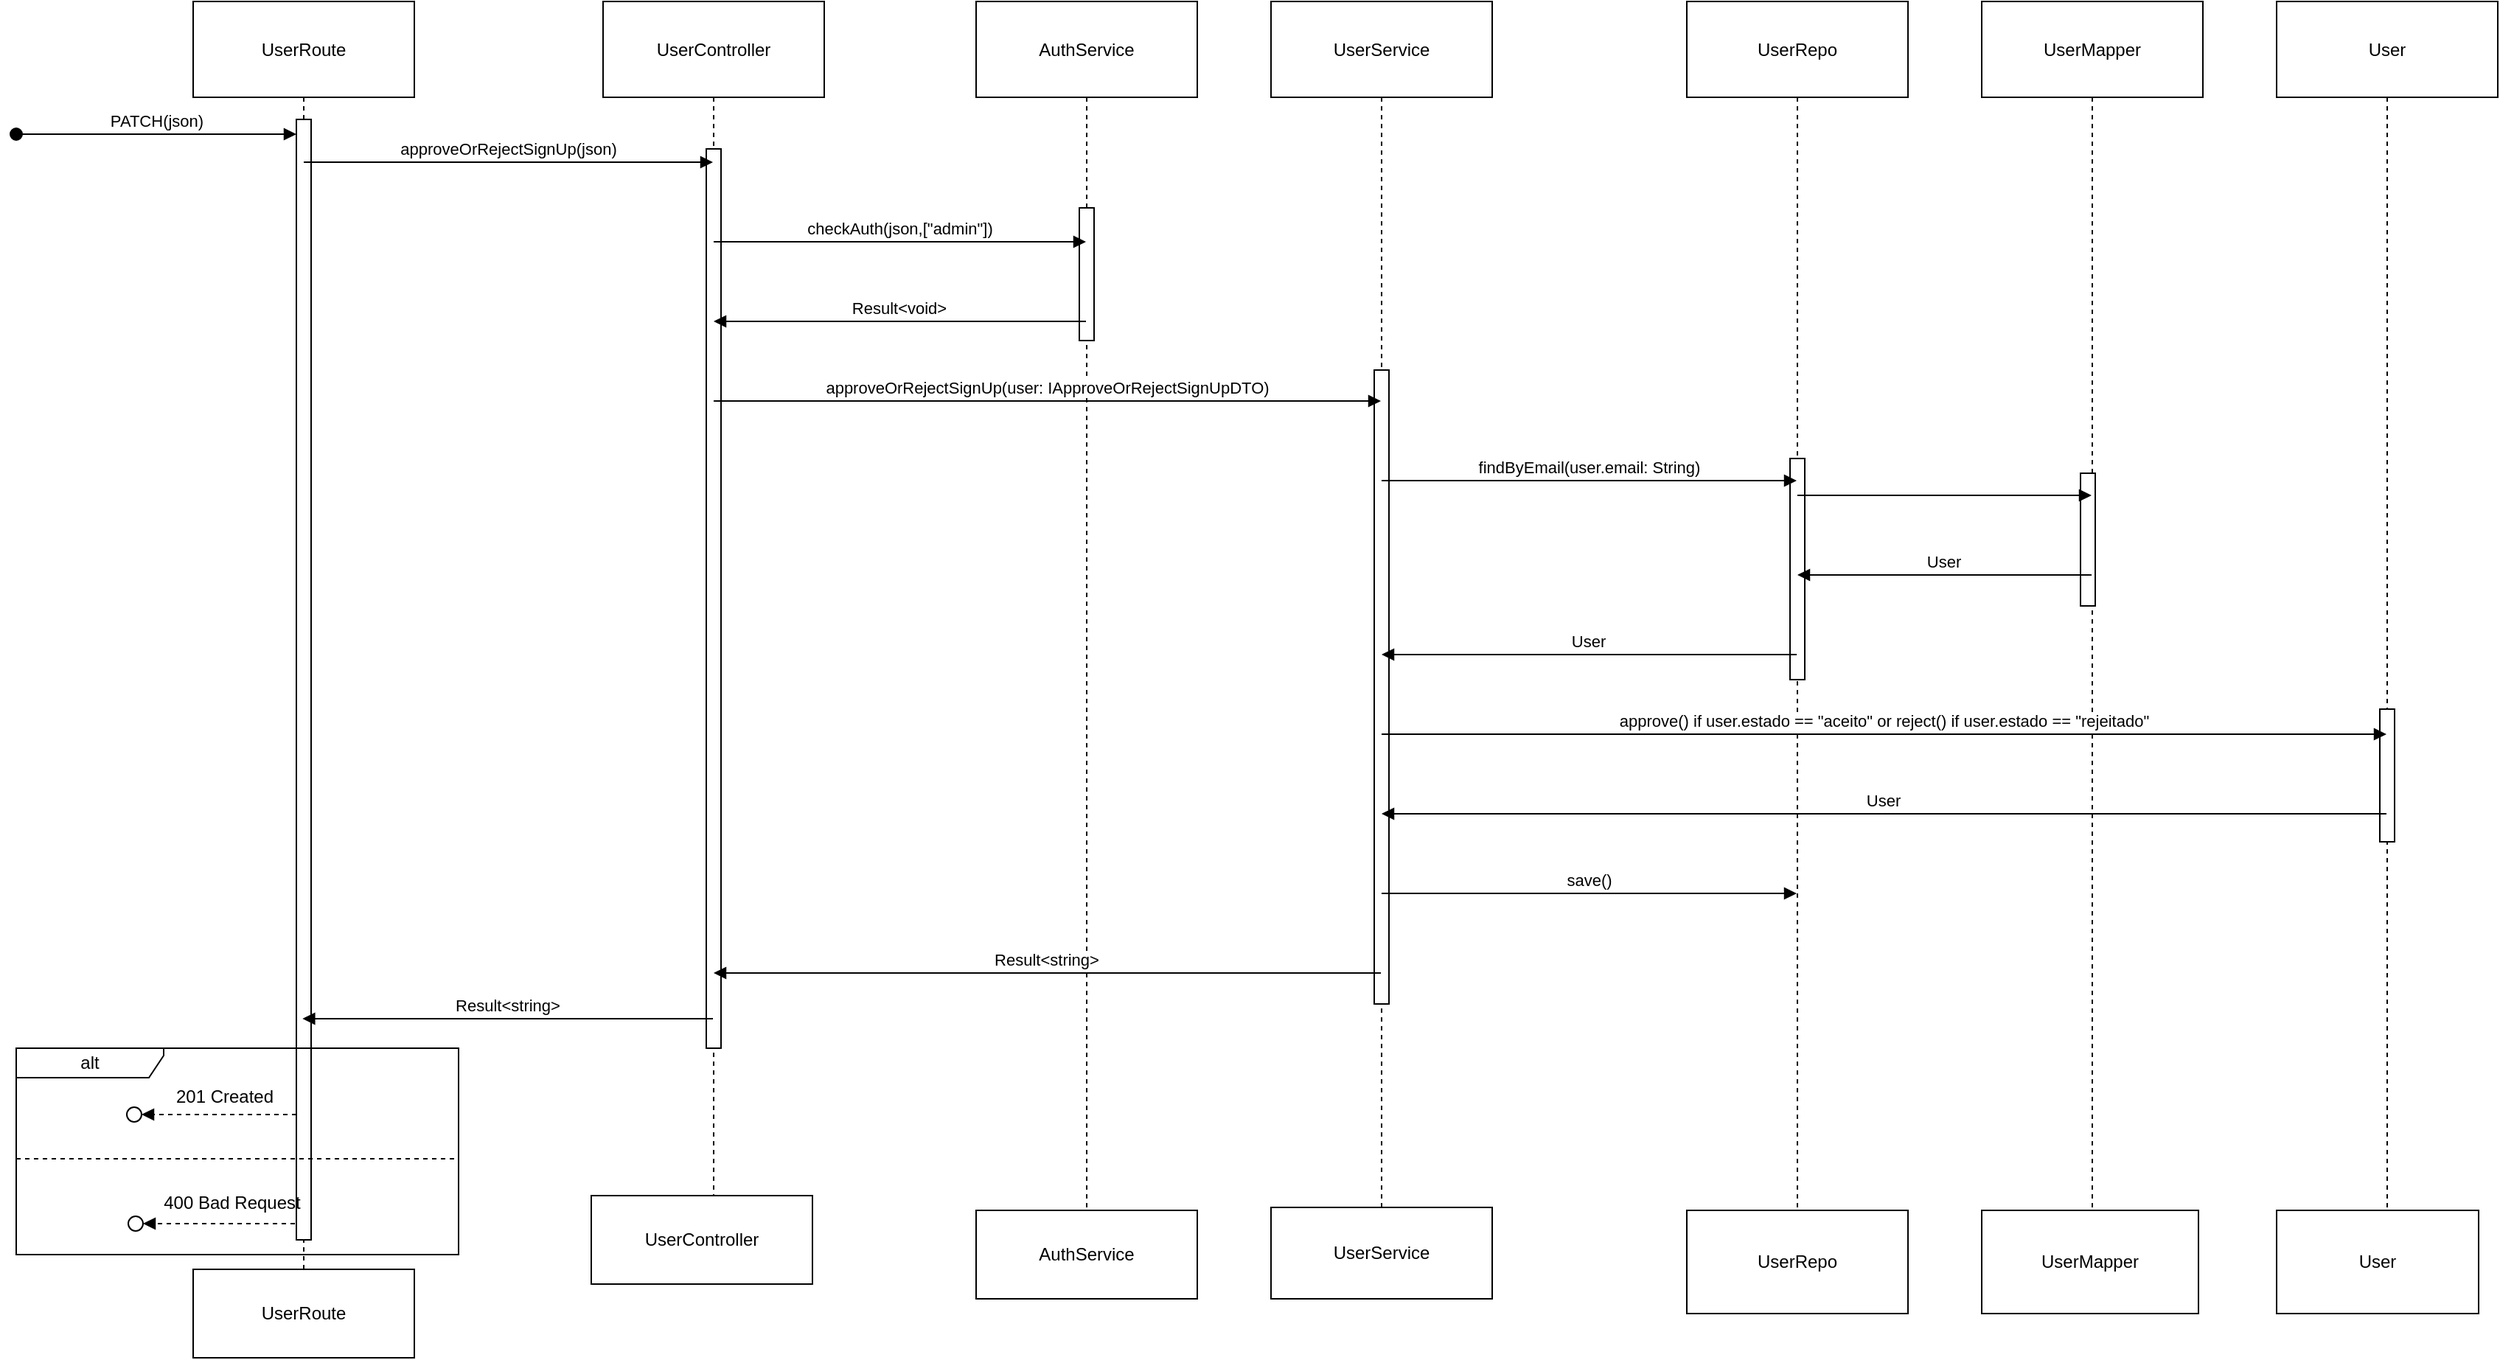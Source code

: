 <mxfile version="22.1.16" type="device">
  <diagram name="Página-1" id="r4mbhVPTDWbey-j9Cxd_">
    <mxGraphModel dx="4140" dy="1923" grid="1" gridSize="10" guides="1" tooltips="1" connect="1" arrows="1" fold="1" page="1" pageScale="1" pageWidth="827" pageHeight="1169" math="0" shadow="0">
      <root>
        <mxCell id="0" />
        <mxCell id="1" parent="0" />
        <mxCell id="G10zAKaPC6h3bYu0PMV_-60" value="UserRoute" style="shape=umlLifeline;perimeter=lifelinePerimeter;whiteSpace=wrap;container=1;dropTarget=0;collapsible=0;recursiveResize=0;outlineConnect=0;portConstraint=eastwest;newEdgeStyle={&quot;edgeStyle&quot;:&quot;elbowEdgeStyle&quot;,&quot;elbow&quot;:&quot;vertical&quot;,&quot;curved&quot;:0,&quot;rounded&quot;:0};size=65;" vertex="1" parent="1">
          <mxGeometry x="180" y="30" width="150" height="900" as="geometry" />
        </mxCell>
        <mxCell id="G10zAKaPC6h3bYu0PMV_-97" value="" style="html=1;points=[[0,0,0,0,5],[0,1,0,0,-5],[1,0,0,0,5],[1,1,0,0,-5]];perimeter=orthogonalPerimeter;outlineConnect=0;targetShapes=umlLifeline;portConstraint=eastwest;newEdgeStyle={&quot;curved&quot;:0,&quot;rounded&quot;:0};" vertex="1" parent="G10zAKaPC6h3bYu0PMV_-60">
          <mxGeometry x="70" y="80" width="10" height="760" as="geometry" />
        </mxCell>
        <mxCell id="G10zAKaPC6h3bYu0PMV_-61" value="UserController" style="shape=umlLifeline;perimeter=lifelinePerimeter;whiteSpace=wrap;container=1;dropTarget=0;collapsible=0;recursiveResize=0;outlineConnect=0;portConstraint=eastwest;newEdgeStyle={&quot;edgeStyle&quot;:&quot;elbowEdgeStyle&quot;,&quot;elbow&quot;:&quot;vertical&quot;,&quot;curved&quot;:0,&quot;rounded&quot;:0};size=65;" vertex="1" parent="1">
          <mxGeometry x="458" y="30" width="150" height="860" as="geometry" />
        </mxCell>
        <mxCell id="G10zAKaPC6h3bYu0PMV_-96" value="" style="html=1;points=[[0,0,0,0,5],[0,1,0,0,-5],[1,0,0,0,5],[1,1,0,0,-5]];perimeter=orthogonalPerimeter;outlineConnect=0;targetShapes=umlLifeline;portConstraint=eastwest;newEdgeStyle={&quot;curved&quot;:0,&quot;rounded&quot;:0};" vertex="1" parent="G10zAKaPC6h3bYu0PMV_-61">
          <mxGeometry x="70" y="100" width="10" height="610" as="geometry" />
        </mxCell>
        <mxCell id="G10zAKaPC6h3bYu0PMV_-62" value="AuthService" style="shape=umlLifeline;perimeter=lifelinePerimeter;whiteSpace=wrap;container=1;dropTarget=0;collapsible=0;recursiveResize=0;outlineConnect=0;portConstraint=eastwest;newEdgeStyle={&quot;edgeStyle&quot;:&quot;elbowEdgeStyle&quot;,&quot;elbow&quot;:&quot;vertical&quot;,&quot;curved&quot;:0,&quot;rounded&quot;:0};size=65;" vertex="1" parent="1">
          <mxGeometry x="711" y="30" width="150" height="860" as="geometry" />
        </mxCell>
        <mxCell id="G10zAKaPC6h3bYu0PMV_-98" value="" style="html=1;points=[[0,0,0,0,5],[0,1,0,0,-5],[1,0,0,0,5],[1,1,0,0,-5]];perimeter=orthogonalPerimeter;outlineConnect=0;targetShapes=umlLifeline;portConstraint=eastwest;newEdgeStyle={&quot;curved&quot;:0,&quot;rounded&quot;:0};" vertex="1" parent="G10zAKaPC6h3bYu0PMV_-62">
          <mxGeometry x="70" y="140" width="10" height="90" as="geometry" />
        </mxCell>
        <mxCell id="G10zAKaPC6h3bYu0PMV_-63" value="UserService" style="shape=umlLifeline;perimeter=lifelinePerimeter;whiteSpace=wrap;container=1;dropTarget=0;collapsible=0;recursiveResize=0;outlineConnect=0;portConstraint=eastwest;newEdgeStyle={&quot;edgeStyle&quot;:&quot;elbowEdgeStyle&quot;,&quot;elbow&quot;:&quot;vertical&quot;,&quot;curved&quot;:0,&quot;rounded&quot;:0};size=65;" vertex="1" parent="1">
          <mxGeometry x="911" y="30" width="150" height="880" as="geometry" />
        </mxCell>
        <mxCell id="G10zAKaPC6h3bYu0PMV_-99" value="" style="html=1;points=[[0,0,0,0,5],[0,1,0,0,-5],[1,0,0,0,5],[1,1,0,0,-5]];perimeter=orthogonalPerimeter;outlineConnect=0;targetShapes=umlLifeline;portConstraint=eastwest;newEdgeStyle={&quot;curved&quot;:0,&quot;rounded&quot;:0};" vertex="1" parent="G10zAKaPC6h3bYu0PMV_-63">
          <mxGeometry x="70" y="250" width="10" height="430" as="geometry" />
        </mxCell>
        <mxCell id="G10zAKaPC6h3bYu0PMV_-64" value="UserRepo" style="shape=umlLifeline;perimeter=lifelinePerimeter;whiteSpace=wrap;container=1;dropTarget=0;collapsible=0;recursiveResize=0;outlineConnect=0;portConstraint=eastwest;newEdgeStyle={&quot;edgeStyle&quot;:&quot;elbowEdgeStyle&quot;,&quot;elbow&quot;:&quot;vertical&quot;,&quot;curved&quot;:0,&quot;rounded&quot;:0};size=65;" vertex="1" parent="1">
          <mxGeometry x="1193" y="30" width="150" height="870" as="geometry" />
        </mxCell>
        <mxCell id="G10zAKaPC6h3bYu0PMV_-100" value="" style="html=1;points=[[0,0,0,0,5],[0,1,0,0,-5],[1,0,0,0,5],[1,1,0,0,-5]];perimeter=orthogonalPerimeter;outlineConnect=0;targetShapes=umlLifeline;portConstraint=eastwest;newEdgeStyle={&quot;curved&quot;:0,&quot;rounded&quot;:0};" vertex="1" parent="G10zAKaPC6h3bYu0PMV_-64">
          <mxGeometry x="70" y="310" width="10" height="150" as="geometry" />
        </mxCell>
        <mxCell id="G10zAKaPC6h3bYu0PMV_-65" value="UserMapper" style="shape=umlLifeline;perimeter=lifelinePerimeter;whiteSpace=wrap;container=1;dropTarget=0;collapsible=0;recursiveResize=0;outlineConnect=0;portConstraint=eastwest;newEdgeStyle={&quot;edgeStyle&quot;:&quot;elbowEdgeStyle&quot;,&quot;elbow&quot;:&quot;vertical&quot;,&quot;curved&quot;:0,&quot;rounded&quot;:0};size=65;" vertex="1" parent="1">
          <mxGeometry x="1393" y="30" width="150" height="880" as="geometry" />
        </mxCell>
        <mxCell id="G10zAKaPC6h3bYu0PMV_-101" value="" style="html=1;points=[[0,0,0,0,5],[0,1,0,0,-5],[1,0,0,0,5],[1,1,0,0,-5]];perimeter=orthogonalPerimeter;outlineConnect=0;targetShapes=umlLifeline;portConstraint=eastwest;newEdgeStyle={&quot;curved&quot;:0,&quot;rounded&quot;:0};" vertex="1" parent="G10zAKaPC6h3bYu0PMV_-65">
          <mxGeometry x="67" y="320" width="10" height="90" as="geometry" />
        </mxCell>
        <mxCell id="G10zAKaPC6h3bYu0PMV_-66" value="User" style="shape=umlLifeline;perimeter=lifelinePerimeter;whiteSpace=wrap;container=1;dropTarget=0;collapsible=0;recursiveResize=0;outlineConnect=0;portConstraint=eastwest;newEdgeStyle={&quot;edgeStyle&quot;:&quot;elbowEdgeStyle&quot;,&quot;elbow&quot;:&quot;vertical&quot;,&quot;curved&quot;:0,&quot;rounded&quot;:0};size=65;" vertex="1" parent="1">
          <mxGeometry x="1593" y="30" width="150" height="840" as="geometry" />
        </mxCell>
        <mxCell id="G10zAKaPC6h3bYu0PMV_-102" value="" style="html=1;points=[[0,0,0,0,5],[0,1,0,0,-5],[1,0,0,0,5],[1,1,0,0,-5]];perimeter=orthogonalPerimeter;outlineConnect=0;targetShapes=umlLifeline;portConstraint=eastwest;newEdgeStyle={&quot;curved&quot;:0,&quot;rounded&quot;:0};" vertex="1" parent="G10zAKaPC6h3bYu0PMV_-66">
          <mxGeometry x="70" y="480" width="10" height="90" as="geometry" />
        </mxCell>
        <mxCell id="G10zAKaPC6h3bYu0PMV_-67" value="approveOrRejectSignUp(json)" style="verticalAlign=bottom;endArrow=block;edgeStyle=elbowEdgeStyle;elbow=vertical;curved=0;rounded=0;" edge="1" parent="1" source="G10zAKaPC6h3bYu0PMV_-60" target="G10zAKaPC6h3bYu0PMV_-61">
          <mxGeometry relative="1" as="geometry">
            <Array as="points">
              <mxPoint x="404" y="139" />
            </Array>
          </mxGeometry>
        </mxCell>
        <mxCell id="G10zAKaPC6h3bYu0PMV_-68" value="checkAuth(json,[&quot;admin&quot;])" style="verticalAlign=bottom;endArrow=block;edgeStyle=elbowEdgeStyle;elbow=vertical;curved=0;rounded=0;" edge="1" parent="1" source="G10zAKaPC6h3bYu0PMV_-61" target="G10zAKaPC6h3bYu0PMV_-62">
          <mxGeometry relative="1" as="geometry">
            <Array as="points">
              <mxPoint x="670" y="193" />
            </Array>
          </mxGeometry>
        </mxCell>
        <mxCell id="G10zAKaPC6h3bYu0PMV_-69" value="Result&lt;void&gt;" style="verticalAlign=bottom;endArrow=block;edgeStyle=elbowEdgeStyle;elbow=vertical;curved=0;rounded=0;" edge="1" parent="1" source="G10zAKaPC6h3bYu0PMV_-62" target="G10zAKaPC6h3bYu0PMV_-61">
          <mxGeometry relative="1" as="geometry">
            <Array as="points">
              <mxPoint x="670" y="247" />
            </Array>
          </mxGeometry>
        </mxCell>
        <mxCell id="G10zAKaPC6h3bYu0PMV_-70" value="approveOrRejectSignUp(user: IApproveOrRejectSignUpDTO)" style="verticalAlign=bottom;endArrow=block;edgeStyle=elbowEdgeStyle;elbow=vertical;curved=0;rounded=0;" edge="1" parent="1" source="G10zAKaPC6h3bYu0PMV_-61" target="G10zAKaPC6h3bYu0PMV_-63">
          <mxGeometry relative="1" as="geometry">
            <Array as="points">
              <mxPoint x="770" y="301" />
            </Array>
          </mxGeometry>
        </mxCell>
        <mxCell id="G10zAKaPC6h3bYu0PMV_-71" value="findByEmail(user.email: String)" style="verticalAlign=bottom;endArrow=block;edgeStyle=elbowEdgeStyle;elbow=vertical;curved=0;rounded=0;" edge="1" parent="1" source="G10zAKaPC6h3bYu0PMV_-63" target="G10zAKaPC6h3bYu0PMV_-64">
          <mxGeometry relative="1" as="geometry">
            <Array as="points">
              <mxPoint x="1137" y="355" />
            </Array>
          </mxGeometry>
        </mxCell>
        <mxCell id="G10zAKaPC6h3bYu0PMV_-72" value="" style="verticalAlign=bottom;endArrow=block;edgeStyle=elbowEdgeStyle;elbow=vertical;curved=0;rounded=0;" edge="1" parent="1" source="G10zAKaPC6h3bYu0PMV_-64" target="G10zAKaPC6h3bYu0PMV_-65">
          <mxGeometry relative="1" as="geometry">
            <Array as="points">
              <mxPoint x="1378" y="365" />
            </Array>
          </mxGeometry>
        </mxCell>
        <mxCell id="G10zAKaPC6h3bYu0PMV_-73" value="User" style="verticalAlign=bottom;endArrow=block;edgeStyle=elbowEdgeStyle;elbow=vertical;curved=0;rounded=0;" edge="1" parent="1" source="G10zAKaPC6h3bYu0PMV_-65" target="G10zAKaPC6h3bYu0PMV_-64">
          <mxGeometry relative="1" as="geometry">
            <Array as="points">
              <mxPoint x="1378" y="419" />
            </Array>
          </mxGeometry>
        </mxCell>
        <mxCell id="G10zAKaPC6h3bYu0PMV_-74" value="User" style="verticalAlign=bottom;endArrow=block;edgeStyle=elbowEdgeStyle;elbow=vertical;curved=0;rounded=0;" edge="1" parent="1" source="G10zAKaPC6h3bYu0PMV_-64" target="G10zAKaPC6h3bYu0PMV_-63">
          <mxGeometry relative="1" as="geometry">
            <Array as="points">
              <mxPoint x="1137" y="473" />
            </Array>
          </mxGeometry>
        </mxCell>
        <mxCell id="G10zAKaPC6h3bYu0PMV_-75" value="approve() if user.estado == &quot;aceito&quot; or reject() if user.estado == &quot;rejeitado&quot;" style="verticalAlign=bottom;endArrow=block;edgeStyle=elbowEdgeStyle;elbow=vertical;curved=0;rounded=0;" edge="1" parent="1" source="G10zAKaPC6h3bYu0PMV_-63" target="G10zAKaPC6h3bYu0PMV_-66">
          <mxGeometry relative="1" as="geometry">
            <Array as="points">
              <mxPoint x="1337" y="527" />
            </Array>
          </mxGeometry>
        </mxCell>
        <mxCell id="G10zAKaPC6h3bYu0PMV_-76" value="User" style="verticalAlign=bottom;endArrow=block;edgeStyle=elbowEdgeStyle;elbow=vertical;curved=0;rounded=0;" edge="1" parent="1" source="G10zAKaPC6h3bYu0PMV_-66" target="G10zAKaPC6h3bYu0PMV_-63">
          <mxGeometry relative="1" as="geometry">
            <Array as="points">
              <mxPoint x="1337" y="581" />
            </Array>
          </mxGeometry>
        </mxCell>
        <mxCell id="G10zAKaPC6h3bYu0PMV_-77" value="save()" style="verticalAlign=bottom;endArrow=block;edgeStyle=elbowEdgeStyle;elbow=vertical;curved=0;rounded=0;" edge="1" parent="1" source="G10zAKaPC6h3bYu0PMV_-63" target="G10zAKaPC6h3bYu0PMV_-64">
          <mxGeometry relative="1" as="geometry">
            <Array as="points">
              <mxPoint x="1137" y="635" />
            </Array>
          </mxGeometry>
        </mxCell>
        <mxCell id="G10zAKaPC6h3bYu0PMV_-78" value="Result&lt;string&gt;" style="verticalAlign=bottom;endArrow=block;edgeStyle=elbowEdgeStyle;elbow=vertical;curved=0;rounded=0;" edge="1" parent="1" source="G10zAKaPC6h3bYu0PMV_-63" target="G10zAKaPC6h3bYu0PMV_-61">
          <mxGeometry relative="1" as="geometry">
            <Array as="points">
              <mxPoint x="770" y="689" />
            </Array>
          </mxGeometry>
        </mxCell>
        <mxCell id="G10zAKaPC6h3bYu0PMV_-79" value="Result&lt;string&gt;" style="verticalAlign=bottom;endArrow=block;edgeStyle=elbowEdgeStyle;elbow=vertical;curved=0;rounded=0;" edge="1" parent="1">
          <mxGeometry relative="1" as="geometry">
            <Array as="points">
              <mxPoint x="404" y="720" />
            </Array>
            <mxPoint x="532.5" y="720" as="sourcePoint" />
            <mxPoint x="254.167" y="720" as="targetPoint" />
          </mxGeometry>
        </mxCell>
        <mxCell id="G10zAKaPC6h3bYu0PMV_-80" value="UserRoute" style="shape=umlLifeline;perimeter=lifelinePerimeter;whiteSpace=wrap;container=1;dropTarget=0;collapsible=0;recursiveResize=0;outlineConnect=0;portConstraint=eastwest;newEdgeStyle={&quot;edgeStyle&quot;:&quot;elbowEdgeStyle&quot;,&quot;elbow&quot;:&quot;vertical&quot;,&quot;curved&quot;:0,&quot;rounded&quot;:0};size=65;" vertex="1" parent="1">
          <mxGeometry x="180" y="890" width="150" height="60" as="geometry" />
        </mxCell>
        <mxCell id="G10zAKaPC6h3bYu0PMV_-81" value="UserController" style="shape=umlLifeline;perimeter=lifelinePerimeter;whiteSpace=wrap;container=1;dropTarget=0;collapsible=0;recursiveResize=0;outlineConnect=0;portConstraint=eastwest;newEdgeStyle={&quot;edgeStyle&quot;:&quot;elbowEdgeStyle&quot;,&quot;elbow&quot;:&quot;vertical&quot;,&quot;curved&quot;:0,&quot;rounded&quot;:0};size=65;" vertex="1" parent="1">
          <mxGeometry x="450" y="840" width="150" height="60" as="geometry" />
        </mxCell>
        <mxCell id="G10zAKaPC6h3bYu0PMV_-82" value="AuthService" style="shape=umlLifeline;perimeter=lifelinePerimeter;whiteSpace=wrap;container=1;dropTarget=0;collapsible=0;recursiveResize=0;outlineConnect=0;portConstraint=eastwest;newEdgeStyle={&quot;edgeStyle&quot;:&quot;elbowEdgeStyle&quot;,&quot;elbow&quot;:&quot;vertical&quot;,&quot;curved&quot;:0,&quot;rounded&quot;:0};size=60;" vertex="1" parent="1">
          <mxGeometry x="711" y="850" width="150" height="60" as="geometry" />
        </mxCell>
        <mxCell id="G10zAKaPC6h3bYu0PMV_-83" value="UserService" style="shape=umlLifeline;perimeter=lifelinePerimeter;whiteSpace=wrap;container=1;dropTarget=0;collapsible=0;recursiveResize=0;outlineConnect=0;portConstraint=eastwest;newEdgeStyle={&quot;edgeStyle&quot;:&quot;elbowEdgeStyle&quot;,&quot;elbow&quot;:&quot;vertical&quot;,&quot;curved&quot;:0,&quot;rounded&quot;:0};size=65;" vertex="1" parent="1">
          <mxGeometry x="911" y="848" width="150" height="62" as="geometry" />
        </mxCell>
        <mxCell id="G10zAKaPC6h3bYu0PMV_-84" value="UserRepo" style="shape=umlLifeline;perimeter=lifelinePerimeter;whiteSpace=wrap;container=1;dropTarget=0;collapsible=0;recursiveResize=0;outlineConnect=0;portConstraint=eastwest;newEdgeStyle={&quot;edgeStyle&quot;:&quot;elbowEdgeStyle&quot;,&quot;elbow&quot;:&quot;vertical&quot;,&quot;curved&quot;:0,&quot;rounded&quot;:0};size=70;" vertex="1" parent="1">
          <mxGeometry x="1193" y="850" width="150" height="70" as="geometry" />
        </mxCell>
        <mxCell id="G10zAKaPC6h3bYu0PMV_-85" value="UserMapper" style="shape=umlLifeline;perimeter=lifelinePerimeter;whiteSpace=wrap;container=1;dropTarget=0;collapsible=0;recursiveResize=0;outlineConnect=0;portConstraint=eastwest;newEdgeStyle={&quot;edgeStyle&quot;:&quot;elbowEdgeStyle&quot;,&quot;elbow&quot;:&quot;vertical&quot;,&quot;curved&quot;:0,&quot;rounded&quot;:0};size=70;" vertex="1" parent="1">
          <mxGeometry x="1393" y="850" width="147" height="70" as="geometry" />
        </mxCell>
        <mxCell id="G10zAKaPC6h3bYu0PMV_-86" value="User" style="shape=umlLifeline;perimeter=lifelinePerimeter;whiteSpace=wrap;container=1;dropTarget=0;collapsible=0;recursiveResize=0;outlineConnect=0;portConstraint=eastwest;newEdgeStyle={&quot;edgeStyle&quot;:&quot;elbowEdgeStyle&quot;,&quot;elbow&quot;:&quot;vertical&quot;,&quot;curved&quot;:0,&quot;rounded&quot;:0};size=70;" vertex="1" parent="1">
          <mxGeometry x="1593" y="850" width="137" height="70" as="geometry" />
        </mxCell>
        <mxCell id="G10zAKaPC6h3bYu0PMV_-87" value="PATCH(json)" style="html=1;verticalAlign=bottom;startArrow=oval;startFill=1;endArrow=block;startSize=8;curved=0;rounded=0;" edge="1" parent="1">
          <mxGeometry x="-0.003" width="60" relative="1" as="geometry">
            <mxPoint x="60" y="120" as="sourcePoint" />
            <mxPoint x="250" y="120" as="targetPoint" />
            <mxPoint as="offset" />
          </mxGeometry>
        </mxCell>
        <mxCell id="G10zAKaPC6h3bYu0PMV_-88" value="" style="ellipse;html=1;" vertex="1" parent="1">
          <mxGeometry x="135" y="780" width="10" height="10" as="geometry" />
        </mxCell>
        <mxCell id="G10zAKaPC6h3bYu0PMV_-89" value="" style="html=1;verticalAlign=bottom;labelBackgroundColor=none;endArrow=block;endFill=1;dashed=1;rounded=0;entryX=1;entryY=0.5;entryDx=0;entryDy=0;" edge="1" parent="1" target="G10zAKaPC6h3bYu0PMV_-88">
          <mxGeometry width="160" relative="1" as="geometry">
            <mxPoint x="250" y="785" as="sourcePoint" />
            <mxPoint x="518" y="825" as="targetPoint" />
          </mxGeometry>
        </mxCell>
        <mxCell id="G10zAKaPC6h3bYu0PMV_-90" value="201 Created" style="text;html=1;align=center;verticalAlign=middle;resizable=0;points=[];autosize=1;strokeColor=none;fillColor=none;" vertex="1" parent="1">
          <mxGeometry x="156" y="758" width="90" height="30" as="geometry" />
        </mxCell>
        <mxCell id="G10zAKaPC6h3bYu0PMV_-91" value="alt" style="shape=umlFrame;whiteSpace=wrap;html=1;pointerEvents=0;recursiveResize=0;container=1;collapsible=0;width=100;height=20;" vertex="1" parent="1">
          <mxGeometry x="60" y="740" width="300" height="140" as="geometry" />
        </mxCell>
        <mxCell id="G10zAKaPC6h3bYu0PMV_-92" value="" style="line;strokeWidth=1;dashed=1;labelPosition=center;verticalLabelPosition=bottom;align=left;verticalAlign=top;spacingLeft=20;spacingTop=15;html=1;whiteSpace=wrap;" vertex="1" parent="G10zAKaPC6h3bYu0PMV_-91">
          <mxGeometry y="70" width="300" height="10" as="geometry" />
        </mxCell>
        <mxCell id="G10zAKaPC6h3bYu0PMV_-93" value="400&amp;nbsp;Bad Request" style="text;html=1;align=center;verticalAlign=middle;resizable=0;points=[];autosize=1;strokeColor=none;fillColor=none;" vertex="1" parent="G10zAKaPC6h3bYu0PMV_-91">
          <mxGeometry x="86" y="90" width="120" height="30" as="geometry" />
        </mxCell>
        <mxCell id="G10zAKaPC6h3bYu0PMV_-94" value="" style="html=1;verticalAlign=bottom;labelBackgroundColor=none;endArrow=block;endFill=1;dashed=1;rounded=0;entryX=1;entryY=0.5;entryDx=0;entryDy=0;" edge="1" parent="G10zAKaPC6h3bYu0PMV_-91" target="G10zAKaPC6h3bYu0PMV_-95">
          <mxGeometry width="160" relative="1" as="geometry">
            <mxPoint x="189" y="119" as="sourcePoint" />
            <mxPoint x="459" y="159" as="targetPoint" />
            <Array as="points">
              <mxPoint x="119" y="119" />
            </Array>
          </mxGeometry>
        </mxCell>
        <mxCell id="G10zAKaPC6h3bYu0PMV_-95" value="" style="ellipse;html=1;" vertex="1" parent="G10zAKaPC6h3bYu0PMV_-91">
          <mxGeometry x="76" y="114" width="10" height="10" as="geometry" />
        </mxCell>
      </root>
    </mxGraphModel>
  </diagram>
</mxfile>
